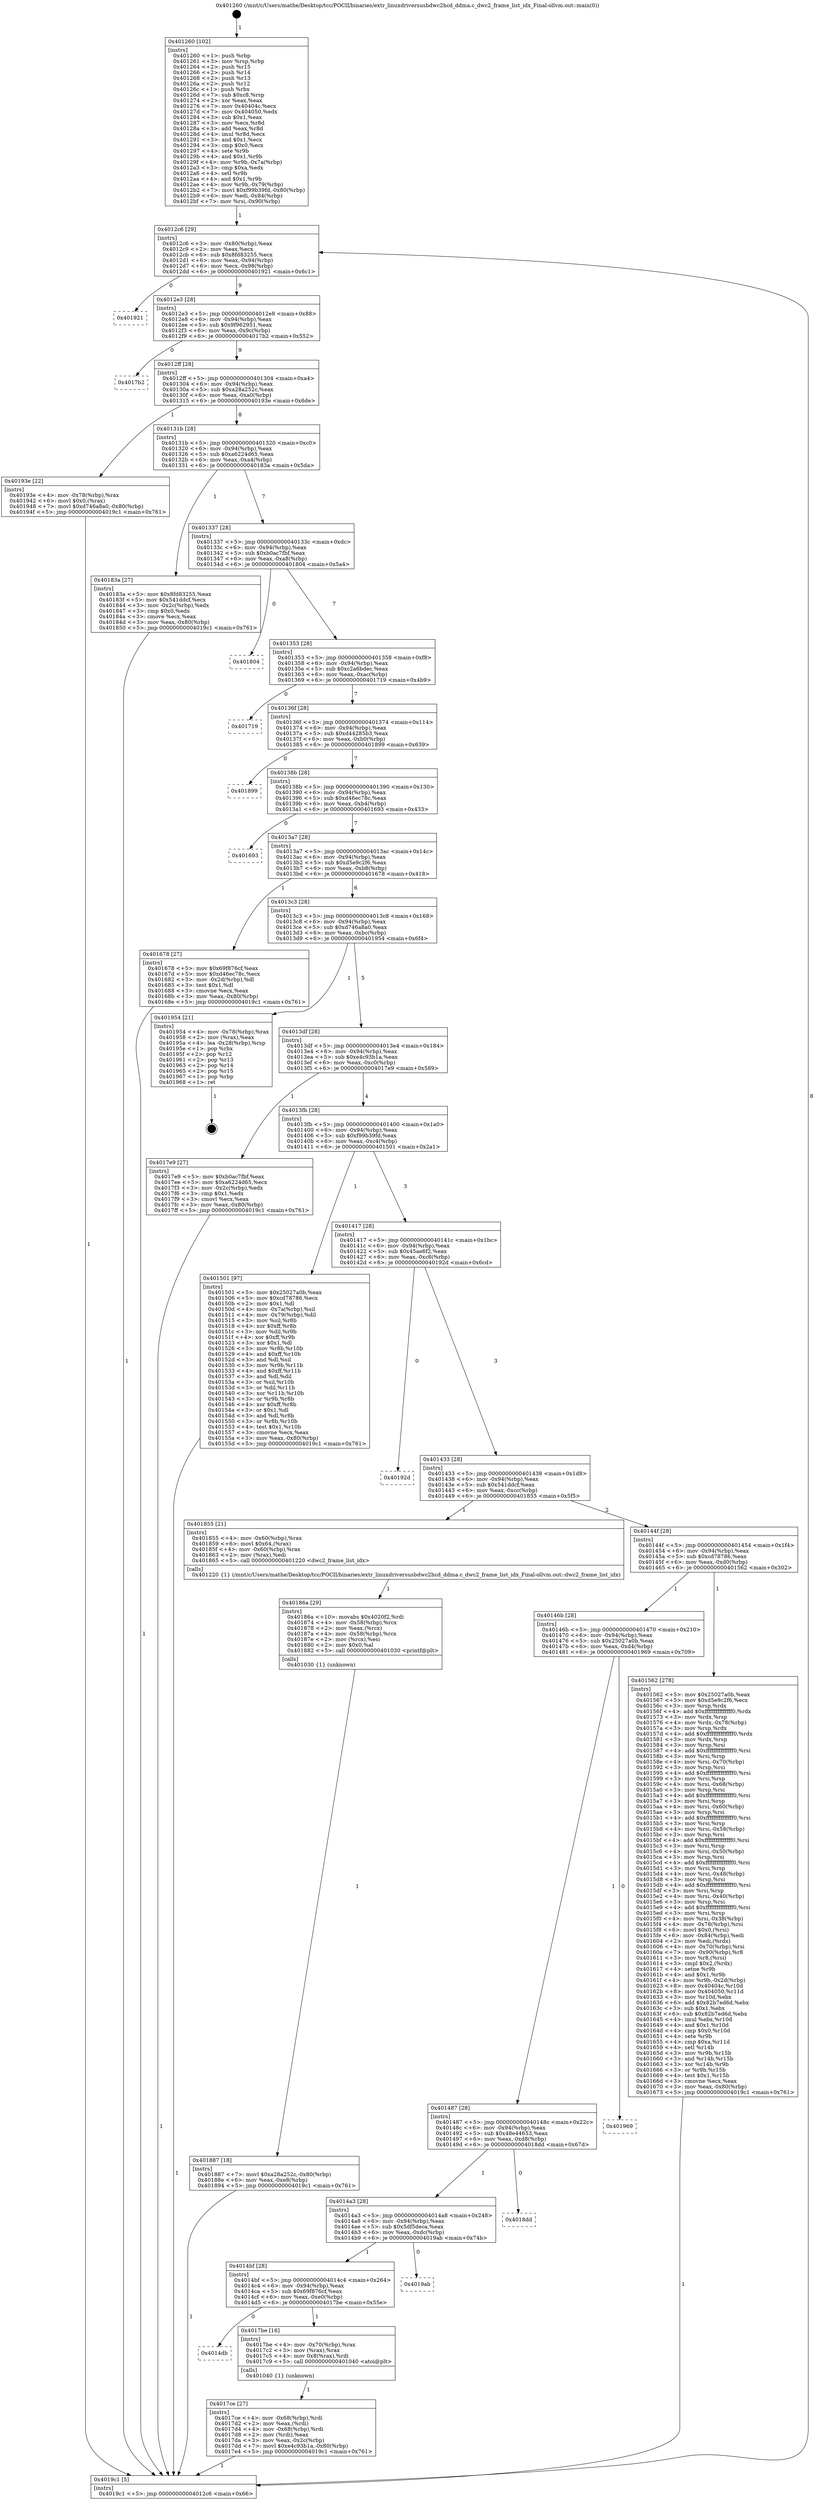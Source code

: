 digraph "0x401260" {
  label = "0x401260 (/mnt/c/Users/mathe/Desktop/tcc/POCII/binaries/extr_linuxdriversusbdwc2hcd_ddma.c_dwc2_frame_list_idx_Final-ollvm.out::main(0))"
  labelloc = "t"
  node[shape=record]

  Entry [label="",width=0.3,height=0.3,shape=circle,fillcolor=black,style=filled]
  "0x4012c6" [label="{
     0x4012c6 [29]\l
     | [instrs]\l
     &nbsp;&nbsp;0x4012c6 \<+3\>: mov -0x80(%rbp),%eax\l
     &nbsp;&nbsp;0x4012c9 \<+2\>: mov %eax,%ecx\l
     &nbsp;&nbsp;0x4012cb \<+6\>: sub $0x8fd83255,%ecx\l
     &nbsp;&nbsp;0x4012d1 \<+6\>: mov %eax,-0x94(%rbp)\l
     &nbsp;&nbsp;0x4012d7 \<+6\>: mov %ecx,-0x98(%rbp)\l
     &nbsp;&nbsp;0x4012dd \<+6\>: je 0000000000401921 \<main+0x6c1\>\l
  }"]
  "0x401921" [label="{
     0x401921\l
  }", style=dashed]
  "0x4012e3" [label="{
     0x4012e3 [28]\l
     | [instrs]\l
     &nbsp;&nbsp;0x4012e3 \<+5\>: jmp 00000000004012e8 \<main+0x88\>\l
     &nbsp;&nbsp;0x4012e8 \<+6\>: mov -0x94(%rbp),%eax\l
     &nbsp;&nbsp;0x4012ee \<+5\>: sub $0x9f962951,%eax\l
     &nbsp;&nbsp;0x4012f3 \<+6\>: mov %eax,-0x9c(%rbp)\l
     &nbsp;&nbsp;0x4012f9 \<+6\>: je 00000000004017b2 \<main+0x552\>\l
  }"]
  Exit [label="",width=0.3,height=0.3,shape=circle,fillcolor=black,style=filled,peripheries=2]
  "0x4017b2" [label="{
     0x4017b2\l
  }", style=dashed]
  "0x4012ff" [label="{
     0x4012ff [28]\l
     | [instrs]\l
     &nbsp;&nbsp;0x4012ff \<+5\>: jmp 0000000000401304 \<main+0xa4\>\l
     &nbsp;&nbsp;0x401304 \<+6\>: mov -0x94(%rbp),%eax\l
     &nbsp;&nbsp;0x40130a \<+5\>: sub $0xa28a252c,%eax\l
     &nbsp;&nbsp;0x40130f \<+6\>: mov %eax,-0xa0(%rbp)\l
     &nbsp;&nbsp;0x401315 \<+6\>: je 000000000040193e \<main+0x6de\>\l
  }"]
  "0x401887" [label="{
     0x401887 [18]\l
     | [instrs]\l
     &nbsp;&nbsp;0x401887 \<+7\>: movl $0xa28a252c,-0x80(%rbp)\l
     &nbsp;&nbsp;0x40188e \<+6\>: mov %eax,-0xe8(%rbp)\l
     &nbsp;&nbsp;0x401894 \<+5\>: jmp 00000000004019c1 \<main+0x761\>\l
  }"]
  "0x40193e" [label="{
     0x40193e [22]\l
     | [instrs]\l
     &nbsp;&nbsp;0x40193e \<+4\>: mov -0x78(%rbp),%rax\l
     &nbsp;&nbsp;0x401942 \<+6\>: movl $0x0,(%rax)\l
     &nbsp;&nbsp;0x401948 \<+7\>: movl $0xd746a8a0,-0x80(%rbp)\l
     &nbsp;&nbsp;0x40194f \<+5\>: jmp 00000000004019c1 \<main+0x761\>\l
  }"]
  "0x40131b" [label="{
     0x40131b [28]\l
     | [instrs]\l
     &nbsp;&nbsp;0x40131b \<+5\>: jmp 0000000000401320 \<main+0xc0\>\l
     &nbsp;&nbsp;0x401320 \<+6\>: mov -0x94(%rbp),%eax\l
     &nbsp;&nbsp;0x401326 \<+5\>: sub $0xa6224d65,%eax\l
     &nbsp;&nbsp;0x40132b \<+6\>: mov %eax,-0xa4(%rbp)\l
     &nbsp;&nbsp;0x401331 \<+6\>: je 000000000040183a \<main+0x5da\>\l
  }"]
  "0x40186a" [label="{
     0x40186a [29]\l
     | [instrs]\l
     &nbsp;&nbsp;0x40186a \<+10\>: movabs $0x4020f2,%rdi\l
     &nbsp;&nbsp;0x401874 \<+4\>: mov -0x58(%rbp),%rcx\l
     &nbsp;&nbsp;0x401878 \<+2\>: mov %eax,(%rcx)\l
     &nbsp;&nbsp;0x40187a \<+4\>: mov -0x58(%rbp),%rcx\l
     &nbsp;&nbsp;0x40187e \<+2\>: mov (%rcx),%esi\l
     &nbsp;&nbsp;0x401880 \<+2\>: mov $0x0,%al\l
     &nbsp;&nbsp;0x401882 \<+5\>: call 0000000000401030 \<printf@plt\>\l
     | [calls]\l
     &nbsp;&nbsp;0x401030 \{1\} (unknown)\l
  }"]
  "0x40183a" [label="{
     0x40183a [27]\l
     | [instrs]\l
     &nbsp;&nbsp;0x40183a \<+5\>: mov $0x8fd83255,%eax\l
     &nbsp;&nbsp;0x40183f \<+5\>: mov $0x541ddcf,%ecx\l
     &nbsp;&nbsp;0x401844 \<+3\>: mov -0x2c(%rbp),%edx\l
     &nbsp;&nbsp;0x401847 \<+3\>: cmp $0x0,%edx\l
     &nbsp;&nbsp;0x40184a \<+3\>: cmove %ecx,%eax\l
     &nbsp;&nbsp;0x40184d \<+3\>: mov %eax,-0x80(%rbp)\l
     &nbsp;&nbsp;0x401850 \<+5\>: jmp 00000000004019c1 \<main+0x761\>\l
  }"]
  "0x401337" [label="{
     0x401337 [28]\l
     | [instrs]\l
     &nbsp;&nbsp;0x401337 \<+5\>: jmp 000000000040133c \<main+0xdc\>\l
     &nbsp;&nbsp;0x40133c \<+6\>: mov -0x94(%rbp),%eax\l
     &nbsp;&nbsp;0x401342 \<+5\>: sub $0xb0ac7fbf,%eax\l
     &nbsp;&nbsp;0x401347 \<+6\>: mov %eax,-0xa8(%rbp)\l
     &nbsp;&nbsp;0x40134d \<+6\>: je 0000000000401804 \<main+0x5a4\>\l
  }"]
  "0x4017ce" [label="{
     0x4017ce [27]\l
     | [instrs]\l
     &nbsp;&nbsp;0x4017ce \<+4\>: mov -0x68(%rbp),%rdi\l
     &nbsp;&nbsp;0x4017d2 \<+2\>: mov %eax,(%rdi)\l
     &nbsp;&nbsp;0x4017d4 \<+4\>: mov -0x68(%rbp),%rdi\l
     &nbsp;&nbsp;0x4017d8 \<+2\>: mov (%rdi),%eax\l
     &nbsp;&nbsp;0x4017da \<+3\>: mov %eax,-0x2c(%rbp)\l
     &nbsp;&nbsp;0x4017dd \<+7\>: movl $0xe4c93b1a,-0x80(%rbp)\l
     &nbsp;&nbsp;0x4017e4 \<+5\>: jmp 00000000004019c1 \<main+0x761\>\l
  }"]
  "0x401804" [label="{
     0x401804\l
  }", style=dashed]
  "0x401353" [label="{
     0x401353 [28]\l
     | [instrs]\l
     &nbsp;&nbsp;0x401353 \<+5\>: jmp 0000000000401358 \<main+0xf8\>\l
     &nbsp;&nbsp;0x401358 \<+6\>: mov -0x94(%rbp),%eax\l
     &nbsp;&nbsp;0x40135e \<+5\>: sub $0xc2a6bdec,%eax\l
     &nbsp;&nbsp;0x401363 \<+6\>: mov %eax,-0xac(%rbp)\l
     &nbsp;&nbsp;0x401369 \<+6\>: je 0000000000401719 \<main+0x4b9\>\l
  }"]
  "0x4014db" [label="{
     0x4014db\l
  }", style=dashed]
  "0x401719" [label="{
     0x401719\l
  }", style=dashed]
  "0x40136f" [label="{
     0x40136f [28]\l
     | [instrs]\l
     &nbsp;&nbsp;0x40136f \<+5\>: jmp 0000000000401374 \<main+0x114\>\l
     &nbsp;&nbsp;0x401374 \<+6\>: mov -0x94(%rbp),%eax\l
     &nbsp;&nbsp;0x40137a \<+5\>: sub $0xd44285b3,%eax\l
     &nbsp;&nbsp;0x40137f \<+6\>: mov %eax,-0xb0(%rbp)\l
     &nbsp;&nbsp;0x401385 \<+6\>: je 0000000000401899 \<main+0x639\>\l
  }"]
  "0x4017be" [label="{
     0x4017be [16]\l
     | [instrs]\l
     &nbsp;&nbsp;0x4017be \<+4\>: mov -0x70(%rbp),%rax\l
     &nbsp;&nbsp;0x4017c2 \<+3\>: mov (%rax),%rax\l
     &nbsp;&nbsp;0x4017c5 \<+4\>: mov 0x8(%rax),%rdi\l
     &nbsp;&nbsp;0x4017c9 \<+5\>: call 0000000000401040 \<atoi@plt\>\l
     | [calls]\l
     &nbsp;&nbsp;0x401040 \{1\} (unknown)\l
  }"]
  "0x401899" [label="{
     0x401899\l
  }", style=dashed]
  "0x40138b" [label="{
     0x40138b [28]\l
     | [instrs]\l
     &nbsp;&nbsp;0x40138b \<+5\>: jmp 0000000000401390 \<main+0x130\>\l
     &nbsp;&nbsp;0x401390 \<+6\>: mov -0x94(%rbp),%eax\l
     &nbsp;&nbsp;0x401396 \<+5\>: sub $0xd46ec78c,%eax\l
     &nbsp;&nbsp;0x40139b \<+6\>: mov %eax,-0xb4(%rbp)\l
     &nbsp;&nbsp;0x4013a1 \<+6\>: je 0000000000401693 \<main+0x433\>\l
  }"]
  "0x4014bf" [label="{
     0x4014bf [28]\l
     | [instrs]\l
     &nbsp;&nbsp;0x4014bf \<+5\>: jmp 00000000004014c4 \<main+0x264\>\l
     &nbsp;&nbsp;0x4014c4 \<+6\>: mov -0x94(%rbp),%eax\l
     &nbsp;&nbsp;0x4014ca \<+5\>: sub $0x69f876cf,%eax\l
     &nbsp;&nbsp;0x4014cf \<+6\>: mov %eax,-0xe0(%rbp)\l
     &nbsp;&nbsp;0x4014d5 \<+6\>: je 00000000004017be \<main+0x55e\>\l
  }"]
  "0x401693" [label="{
     0x401693\l
  }", style=dashed]
  "0x4013a7" [label="{
     0x4013a7 [28]\l
     | [instrs]\l
     &nbsp;&nbsp;0x4013a7 \<+5\>: jmp 00000000004013ac \<main+0x14c\>\l
     &nbsp;&nbsp;0x4013ac \<+6\>: mov -0x94(%rbp),%eax\l
     &nbsp;&nbsp;0x4013b2 \<+5\>: sub $0xd5e9c2f6,%eax\l
     &nbsp;&nbsp;0x4013b7 \<+6\>: mov %eax,-0xb8(%rbp)\l
     &nbsp;&nbsp;0x4013bd \<+6\>: je 0000000000401678 \<main+0x418\>\l
  }"]
  "0x4019ab" [label="{
     0x4019ab\l
  }", style=dashed]
  "0x401678" [label="{
     0x401678 [27]\l
     | [instrs]\l
     &nbsp;&nbsp;0x401678 \<+5\>: mov $0x69f876cf,%eax\l
     &nbsp;&nbsp;0x40167d \<+5\>: mov $0xd46ec78c,%ecx\l
     &nbsp;&nbsp;0x401682 \<+3\>: mov -0x2d(%rbp),%dl\l
     &nbsp;&nbsp;0x401685 \<+3\>: test $0x1,%dl\l
     &nbsp;&nbsp;0x401688 \<+3\>: cmovne %ecx,%eax\l
     &nbsp;&nbsp;0x40168b \<+3\>: mov %eax,-0x80(%rbp)\l
     &nbsp;&nbsp;0x40168e \<+5\>: jmp 00000000004019c1 \<main+0x761\>\l
  }"]
  "0x4013c3" [label="{
     0x4013c3 [28]\l
     | [instrs]\l
     &nbsp;&nbsp;0x4013c3 \<+5\>: jmp 00000000004013c8 \<main+0x168\>\l
     &nbsp;&nbsp;0x4013c8 \<+6\>: mov -0x94(%rbp),%eax\l
     &nbsp;&nbsp;0x4013ce \<+5\>: sub $0xd746a8a0,%eax\l
     &nbsp;&nbsp;0x4013d3 \<+6\>: mov %eax,-0xbc(%rbp)\l
     &nbsp;&nbsp;0x4013d9 \<+6\>: je 0000000000401954 \<main+0x6f4\>\l
  }"]
  "0x4014a3" [label="{
     0x4014a3 [28]\l
     | [instrs]\l
     &nbsp;&nbsp;0x4014a3 \<+5\>: jmp 00000000004014a8 \<main+0x248\>\l
     &nbsp;&nbsp;0x4014a8 \<+6\>: mov -0x94(%rbp),%eax\l
     &nbsp;&nbsp;0x4014ae \<+5\>: sub $0x5df5deca,%eax\l
     &nbsp;&nbsp;0x4014b3 \<+6\>: mov %eax,-0xdc(%rbp)\l
     &nbsp;&nbsp;0x4014b9 \<+6\>: je 00000000004019ab \<main+0x74b\>\l
  }"]
  "0x401954" [label="{
     0x401954 [21]\l
     | [instrs]\l
     &nbsp;&nbsp;0x401954 \<+4\>: mov -0x78(%rbp),%rax\l
     &nbsp;&nbsp;0x401958 \<+2\>: mov (%rax),%eax\l
     &nbsp;&nbsp;0x40195a \<+4\>: lea -0x28(%rbp),%rsp\l
     &nbsp;&nbsp;0x40195e \<+1\>: pop %rbx\l
     &nbsp;&nbsp;0x40195f \<+2\>: pop %r12\l
     &nbsp;&nbsp;0x401961 \<+2\>: pop %r13\l
     &nbsp;&nbsp;0x401963 \<+2\>: pop %r14\l
     &nbsp;&nbsp;0x401965 \<+2\>: pop %r15\l
     &nbsp;&nbsp;0x401967 \<+1\>: pop %rbp\l
     &nbsp;&nbsp;0x401968 \<+1\>: ret\l
  }"]
  "0x4013df" [label="{
     0x4013df [28]\l
     | [instrs]\l
     &nbsp;&nbsp;0x4013df \<+5\>: jmp 00000000004013e4 \<main+0x184\>\l
     &nbsp;&nbsp;0x4013e4 \<+6\>: mov -0x94(%rbp),%eax\l
     &nbsp;&nbsp;0x4013ea \<+5\>: sub $0xe4c93b1a,%eax\l
     &nbsp;&nbsp;0x4013ef \<+6\>: mov %eax,-0xc0(%rbp)\l
     &nbsp;&nbsp;0x4013f5 \<+6\>: je 00000000004017e9 \<main+0x589\>\l
  }"]
  "0x4018dd" [label="{
     0x4018dd\l
  }", style=dashed]
  "0x4017e9" [label="{
     0x4017e9 [27]\l
     | [instrs]\l
     &nbsp;&nbsp;0x4017e9 \<+5\>: mov $0xb0ac7fbf,%eax\l
     &nbsp;&nbsp;0x4017ee \<+5\>: mov $0xa6224d65,%ecx\l
     &nbsp;&nbsp;0x4017f3 \<+3\>: mov -0x2c(%rbp),%edx\l
     &nbsp;&nbsp;0x4017f6 \<+3\>: cmp $0x1,%edx\l
     &nbsp;&nbsp;0x4017f9 \<+3\>: cmovl %ecx,%eax\l
     &nbsp;&nbsp;0x4017fc \<+3\>: mov %eax,-0x80(%rbp)\l
     &nbsp;&nbsp;0x4017ff \<+5\>: jmp 00000000004019c1 \<main+0x761\>\l
  }"]
  "0x4013fb" [label="{
     0x4013fb [28]\l
     | [instrs]\l
     &nbsp;&nbsp;0x4013fb \<+5\>: jmp 0000000000401400 \<main+0x1a0\>\l
     &nbsp;&nbsp;0x401400 \<+6\>: mov -0x94(%rbp),%eax\l
     &nbsp;&nbsp;0x401406 \<+5\>: sub $0xf99b39fd,%eax\l
     &nbsp;&nbsp;0x40140b \<+6\>: mov %eax,-0xc4(%rbp)\l
     &nbsp;&nbsp;0x401411 \<+6\>: je 0000000000401501 \<main+0x2a1\>\l
  }"]
  "0x401487" [label="{
     0x401487 [28]\l
     | [instrs]\l
     &nbsp;&nbsp;0x401487 \<+5\>: jmp 000000000040148c \<main+0x22c\>\l
     &nbsp;&nbsp;0x40148c \<+6\>: mov -0x94(%rbp),%eax\l
     &nbsp;&nbsp;0x401492 \<+5\>: sub $0x48e44653,%eax\l
     &nbsp;&nbsp;0x401497 \<+6\>: mov %eax,-0xd8(%rbp)\l
     &nbsp;&nbsp;0x40149d \<+6\>: je 00000000004018dd \<main+0x67d\>\l
  }"]
  "0x401501" [label="{
     0x401501 [97]\l
     | [instrs]\l
     &nbsp;&nbsp;0x401501 \<+5\>: mov $0x25027a0b,%eax\l
     &nbsp;&nbsp;0x401506 \<+5\>: mov $0xcd78786,%ecx\l
     &nbsp;&nbsp;0x40150b \<+2\>: mov $0x1,%dl\l
     &nbsp;&nbsp;0x40150d \<+4\>: mov -0x7a(%rbp),%sil\l
     &nbsp;&nbsp;0x401511 \<+4\>: mov -0x79(%rbp),%dil\l
     &nbsp;&nbsp;0x401515 \<+3\>: mov %sil,%r8b\l
     &nbsp;&nbsp;0x401518 \<+4\>: xor $0xff,%r8b\l
     &nbsp;&nbsp;0x40151c \<+3\>: mov %dil,%r9b\l
     &nbsp;&nbsp;0x40151f \<+4\>: xor $0xff,%r9b\l
     &nbsp;&nbsp;0x401523 \<+3\>: xor $0x1,%dl\l
     &nbsp;&nbsp;0x401526 \<+3\>: mov %r8b,%r10b\l
     &nbsp;&nbsp;0x401529 \<+4\>: and $0xff,%r10b\l
     &nbsp;&nbsp;0x40152d \<+3\>: and %dl,%sil\l
     &nbsp;&nbsp;0x401530 \<+3\>: mov %r9b,%r11b\l
     &nbsp;&nbsp;0x401533 \<+4\>: and $0xff,%r11b\l
     &nbsp;&nbsp;0x401537 \<+3\>: and %dl,%dil\l
     &nbsp;&nbsp;0x40153a \<+3\>: or %sil,%r10b\l
     &nbsp;&nbsp;0x40153d \<+3\>: or %dil,%r11b\l
     &nbsp;&nbsp;0x401540 \<+3\>: xor %r11b,%r10b\l
     &nbsp;&nbsp;0x401543 \<+3\>: or %r9b,%r8b\l
     &nbsp;&nbsp;0x401546 \<+4\>: xor $0xff,%r8b\l
     &nbsp;&nbsp;0x40154a \<+3\>: or $0x1,%dl\l
     &nbsp;&nbsp;0x40154d \<+3\>: and %dl,%r8b\l
     &nbsp;&nbsp;0x401550 \<+3\>: or %r8b,%r10b\l
     &nbsp;&nbsp;0x401553 \<+4\>: test $0x1,%r10b\l
     &nbsp;&nbsp;0x401557 \<+3\>: cmovne %ecx,%eax\l
     &nbsp;&nbsp;0x40155a \<+3\>: mov %eax,-0x80(%rbp)\l
     &nbsp;&nbsp;0x40155d \<+5\>: jmp 00000000004019c1 \<main+0x761\>\l
  }"]
  "0x401417" [label="{
     0x401417 [28]\l
     | [instrs]\l
     &nbsp;&nbsp;0x401417 \<+5\>: jmp 000000000040141c \<main+0x1bc\>\l
     &nbsp;&nbsp;0x40141c \<+6\>: mov -0x94(%rbp),%eax\l
     &nbsp;&nbsp;0x401422 \<+5\>: sub $0x45ae6f2,%eax\l
     &nbsp;&nbsp;0x401427 \<+6\>: mov %eax,-0xc8(%rbp)\l
     &nbsp;&nbsp;0x40142d \<+6\>: je 000000000040192d \<main+0x6cd\>\l
  }"]
  "0x4019c1" [label="{
     0x4019c1 [5]\l
     | [instrs]\l
     &nbsp;&nbsp;0x4019c1 \<+5\>: jmp 00000000004012c6 \<main+0x66\>\l
  }"]
  "0x401260" [label="{
     0x401260 [102]\l
     | [instrs]\l
     &nbsp;&nbsp;0x401260 \<+1\>: push %rbp\l
     &nbsp;&nbsp;0x401261 \<+3\>: mov %rsp,%rbp\l
     &nbsp;&nbsp;0x401264 \<+2\>: push %r15\l
     &nbsp;&nbsp;0x401266 \<+2\>: push %r14\l
     &nbsp;&nbsp;0x401268 \<+2\>: push %r13\l
     &nbsp;&nbsp;0x40126a \<+2\>: push %r12\l
     &nbsp;&nbsp;0x40126c \<+1\>: push %rbx\l
     &nbsp;&nbsp;0x40126d \<+7\>: sub $0xc8,%rsp\l
     &nbsp;&nbsp;0x401274 \<+2\>: xor %eax,%eax\l
     &nbsp;&nbsp;0x401276 \<+7\>: mov 0x40404c,%ecx\l
     &nbsp;&nbsp;0x40127d \<+7\>: mov 0x404050,%edx\l
     &nbsp;&nbsp;0x401284 \<+3\>: sub $0x1,%eax\l
     &nbsp;&nbsp;0x401287 \<+3\>: mov %ecx,%r8d\l
     &nbsp;&nbsp;0x40128a \<+3\>: add %eax,%r8d\l
     &nbsp;&nbsp;0x40128d \<+4\>: imul %r8d,%ecx\l
     &nbsp;&nbsp;0x401291 \<+3\>: and $0x1,%ecx\l
     &nbsp;&nbsp;0x401294 \<+3\>: cmp $0x0,%ecx\l
     &nbsp;&nbsp;0x401297 \<+4\>: sete %r9b\l
     &nbsp;&nbsp;0x40129b \<+4\>: and $0x1,%r9b\l
     &nbsp;&nbsp;0x40129f \<+4\>: mov %r9b,-0x7a(%rbp)\l
     &nbsp;&nbsp;0x4012a3 \<+3\>: cmp $0xa,%edx\l
     &nbsp;&nbsp;0x4012a6 \<+4\>: setl %r9b\l
     &nbsp;&nbsp;0x4012aa \<+4\>: and $0x1,%r9b\l
     &nbsp;&nbsp;0x4012ae \<+4\>: mov %r9b,-0x79(%rbp)\l
     &nbsp;&nbsp;0x4012b2 \<+7\>: movl $0xf99b39fd,-0x80(%rbp)\l
     &nbsp;&nbsp;0x4012b9 \<+6\>: mov %edi,-0x84(%rbp)\l
     &nbsp;&nbsp;0x4012bf \<+7\>: mov %rsi,-0x90(%rbp)\l
  }"]
  "0x401969" [label="{
     0x401969\l
  }", style=dashed]
  "0x40192d" [label="{
     0x40192d\l
  }", style=dashed]
  "0x401433" [label="{
     0x401433 [28]\l
     | [instrs]\l
     &nbsp;&nbsp;0x401433 \<+5\>: jmp 0000000000401438 \<main+0x1d8\>\l
     &nbsp;&nbsp;0x401438 \<+6\>: mov -0x94(%rbp),%eax\l
     &nbsp;&nbsp;0x40143e \<+5\>: sub $0x541ddcf,%eax\l
     &nbsp;&nbsp;0x401443 \<+6\>: mov %eax,-0xcc(%rbp)\l
     &nbsp;&nbsp;0x401449 \<+6\>: je 0000000000401855 \<main+0x5f5\>\l
  }"]
  "0x40146b" [label="{
     0x40146b [28]\l
     | [instrs]\l
     &nbsp;&nbsp;0x40146b \<+5\>: jmp 0000000000401470 \<main+0x210\>\l
     &nbsp;&nbsp;0x401470 \<+6\>: mov -0x94(%rbp),%eax\l
     &nbsp;&nbsp;0x401476 \<+5\>: sub $0x25027a0b,%eax\l
     &nbsp;&nbsp;0x40147b \<+6\>: mov %eax,-0xd4(%rbp)\l
     &nbsp;&nbsp;0x401481 \<+6\>: je 0000000000401969 \<main+0x709\>\l
  }"]
  "0x401855" [label="{
     0x401855 [21]\l
     | [instrs]\l
     &nbsp;&nbsp;0x401855 \<+4\>: mov -0x60(%rbp),%rax\l
     &nbsp;&nbsp;0x401859 \<+6\>: movl $0x64,(%rax)\l
     &nbsp;&nbsp;0x40185f \<+4\>: mov -0x60(%rbp),%rax\l
     &nbsp;&nbsp;0x401863 \<+2\>: mov (%rax),%edi\l
     &nbsp;&nbsp;0x401865 \<+5\>: call 0000000000401220 \<dwc2_frame_list_idx\>\l
     | [calls]\l
     &nbsp;&nbsp;0x401220 \{1\} (/mnt/c/Users/mathe/Desktop/tcc/POCII/binaries/extr_linuxdriversusbdwc2hcd_ddma.c_dwc2_frame_list_idx_Final-ollvm.out::dwc2_frame_list_idx)\l
  }"]
  "0x40144f" [label="{
     0x40144f [28]\l
     | [instrs]\l
     &nbsp;&nbsp;0x40144f \<+5\>: jmp 0000000000401454 \<main+0x1f4\>\l
     &nbsp;&nbsp;0x401454 \<+6\>: mov -0x94(%rbp),%eax\l
     &nbsp;&nbsp;0x40145a \<+5\>: sub $0xcd78786,%eax\l
     &nbsp;&nbsp;0x40145f \<+6\>: mov %eax,-0xd0(%rbp)\l
     &nbsp;&nbsp;0x401465 \<+6\>: je 0000000000401562 \<main+0x302\>\l
  }"]
  "0x401562" [label="{
     0x401562 [278]\l
     | [instrs]\l
     &nbsp;&nbsp;0x401562 \<+5\>: mov $0x25027a0b,%eax\l
     &nbsp;&nbsp;0x401567 \<+5\>: mov $0xd5e9c2f6,%ecx\l
     &nbsp;&nbsp;0x40156c \<+3\>: mov %rsp,%rdx\l
     &nbsp;&nbsp;0x40156f \<+4\>: add $0xfffffffffffffff0,%rdx\l
     &nbsp;&nbsp;0x401573 \<+3\>: mov %rdx,%rsp\l
     &nbsp;&nbsp;0x401576 \<+4\>: mov %rdx,-0x78(%rbp)\l
     &nbsp;&nbsp;0x40157a \<+3\>: mov %rsp,%rdx\l
     &nbsp;&nbsp;0x40157d \<+4\>: add $0xfffffffffffffff0,%rdx\l
     &nbsp;&nbsp;0x401581 \<+3\>: mov %rdx,%rsp\l
     &nbsp;&nbsp;0x401584 \<+3\>: mov %rsp,%rsi\l
     &nbsp;&nbsp;0x401587 \<+4\>: add $0xfffffffffffffff0,%rsi\l
     &nbsp;&nbsp;0x40158b \<+3\>: mov %rsi,%rsp\l
     &nbsp;&nbsp;0x40158e \<+4\>: mov %rsi,-0x70(%rbp)\l
     &nbsp;&nbsp;0x401592 \<+3\>: mov %rsp,%rsi\l
     &nbsp;&nbsp;0x401595 \<+4\>: add $0xfffffffffffffff0,%rsi\l
     &nbsp;&nbsp;0x401599 \<+3\>: mov %rsi,%rsp\l
     &nbsp;&nbsp;0x40159c \<+4\>: mov %rsi,-0x68(%rbp)\l
     &nbsp;&nbsp;0x4015a0 \<+3\>: mov %rsp,%rsi\l
     &nbsp;&nbsp;0x4015a3 \<+4\>: add $0xfffffffffffffff0,%rsi\l
     &nbsp;&nbsp;0x4015a7 \<+3\>: mov %rsi,%rsp\l
     &nbsp;&nbsp;0x4015aa \<+4\>: mov %rsi,-0x60(%rbp)\l
     &nbsp;&nbsp;0x4015ae \<+3\>: mov %rsp,%rsi\l
     &nbsp;&nbsp;0x4015b1 \<+4\>: add $0xfffffffffffffff0,%rsi\l
     &nbsp;&nbsp;0x4015b5 \<+3\>: mov %rsi,%rsp\l
     &nbsp;&nbsp;0x4015b8 \<+4\>: mov %rsi,-0x58(%rbp)\l
     &nbsp;&nbsp;0x4015bc \<+3\>: mov %rsp,%rsi\l
     &nbsp;&nbsp;0x4015bf \<+4\>: add $0xfffffffffffffff0,%rsi\l
     &nbsp;&nbsp;0x4015c3 \<+3\>: mov %rsi,%rsp\l
     &nbsp;&nbsp;0x4015c6 \<+4\>: mov %rsi,-0x50(%rbp)\l
     &nbsp;&nbsp;0x4015ca \<+3\>: mov %rsp,%rsi\l
     &nbsp;&nbsp;0x4015cd \<+4\>: add $0xfffffffffffffff0,%rsi\l
     &nbsp;&nbsp;0x4015d1 \<+3\>: mov %rsi,%rsp\l
     &nbsp;&nbsp;0x4015d4 \<+4\>: mov %rsi,-0x48(%rbp)\l
     &nbsp;&nbsp;0x4015d8 \<+3\>: mov %rsp,%rsi\l
     &nbsp;&nbsp;0x4015db \<+4\>: add $0xfffffffffffffff0,%rsi\l
     &nbsp;&nbsp;0x4015df \<+3\>: mov %rsi,%rsp\l
     &nbsp;&nbsp;0x4015e2 \<+4\>: mov %rsi,-0x40(%rbp)\l
     &nbsp;&nbsp;0x4015e6 \<+3\>: mov %rsp,%rsi\l
     &nbsp;&nbsp;0x4015e9 \<+4\>: add $0xfffffffffffffff0,%rsi\l
     &nbsp;&nbsp;0x4015ed \<+3\>: mov %rsi,%rsp\l
     &nbsp;&nbsp;0x4015f0 \<+4\>: mov %rsi,-0x38(%rbp)\l
     &nbsp;&nbsp;0x4015f4 \<+4\>: mov -0x78(%rbp),%rsi\l
     &nbsp;&nbsp;0x4015f8 \<+6\>: movl $0x0,(%rsi)\l
     &nbsp;&nbsp;0x4015fe \<+6\>: mov -0x84(%rbp),%edi\l
     &nbsp;&nbsp;0x401604 \<+2\>: mov %edi,(%rdx)\l
     &nbsp;&nbsp;0x401606 \<+4\>: mov -0x70(%rbp),%rsi\l
     &nbsp;&nbsp;0x40160a \<+7\>: mov -0x90(%rbp),%r8\l
     &nbsp;&nbsp;0x401611 \<+3\>: mov %r8,(%rsi)\l
     &nbsp;&nbsp;0x401614 \<+3\>: cmpl $0x2,(%rdx)\l
     &nbsp;&nbsp;0x401617 \<+4\>: setne %r9b\l
     &nbsp;&nbsp;0x40161b \<+4\>: and $0x1,%r9b\l
     &nbsp;&nbsp;0x40161f \<+4\>: mov %r9b,-0x2d(%rbp)\l
     &nbsp;&nbsp;0x401623 \<+8\>: mov 0x40404c,%r10d\l
     &nbsp;&nbsp;0x40162b \<+8\>: mov 0x404050,%r11d\l
     &nbsp;&nbsp;0x401633 \<+3\>: mov %r10d,%ebx\l
     &nbsp;&nbsp;0x401636 \<+6\>: add $0x82b7ed6d,%ebx\l
     &nbsp;&nbsp;0x40163c \<+3\>: sub $0x1,%ebx\l
     &nbsp;&nbsp;0x40163f \<+6\>: sub $0x82b7ed6d,%ebx\l
     &nbsp;&nbsp;0x401645 \<+4\>: imul %ebx,%r10d\l
     &nbsp;&nbsp;0x401649 \<+4\>: and $0x1,%r10d\l
     &nbsp;&nbsp;0x40164d \<+4\>: cmp $0x0,%r10d\l
     &nbsp;&nbsp;0x401651 \<+4\>: sete %r9b\l
     &nbsp;&nbsp;0x401655 \<+4\>: cmp $0xa,%r11d\l
     &nbsp;&nbsp;0x401659 \<+4\>: setl %r14b\l
     &nbsp;&nbsp;0x40165d \<+3\>: mov %r9b,%r15b\l
     &nbsp;&nbsp;0x401660 \<+3\>: and %r14b,%r15b\l
     &nbsp;&nbsp;0x401663 \<+3\>: xor %r14b,%r9b\l
     &nbsp;&nbsp;0x401666 \<+3\>: or %r9b,%r15b\l
     &nbsp;&nbsp;0x401669 \<+4\>: test $0x1,%r15b\l
     &nbsp;&nbsp;0x40166d \<+3\>: cmovne %ecx,%eax\l
     &nbsp;&nbsp;0x401670 \<+3\>: mov %eax,-0x80(%rbp)\l
     &nbsp;&nbsp;0x401673 \<+5\>: jmp 00000000004019c1 \<main+0x761\>\l
  }"]
  Entry -> "0x401260" [label=" 1"]
  "0x4012c6" -> "0x401921" [label=" 0"]
  "0x4012c6" -> "0x4012e3" [label=" 9"]
  "0x401954" -> Exit [label=" 1"]
  "0x4012e3" -> "0x4017b2" [label=" 0"]
  "0x4012e3" -> "0x4012ff" [label=" 9"]
  "0x40193e" -> "0x4019c1" [label=" 1"]
  "0x4012ff" -> "0x40193e" [label=" 1"]
  "0x4012ff" -> "0x40131b" [label=" 8"]
  "0x401887" -> "0x4019c1" [label=" 1"]
  "0x40131b" -> "0x40183a" [label=" 1"]
  "0x40131b" -> "0x401337" [label=" 7"]
  "0x40186a" -> "0x401887" [label=" 1"]
  "0x401337" -> "0x401804" [label=" 0"]
  "0x401337" -> "0x401353" [label=" 7"]
  "0x401855" -> "0x40186a" [label=" 1"]
  "0x401353" -> "0x401719" [label=" 0"]
  "0x401353" -> "0x40136f" [label=" 7"]
  "0x40183a" -> "0x4019c1" [label=" 1"]
  "0x40136f" -> "0x401899" [label=" 0"]
  "0x40136f" -> "0x40138b" [label=" 7"]
  "0x4017e9" -> "0x4019c1" [label=" 1"]
  "0x40138b" -> "0x401693" [label=" 0"]
  "0x40138b" -> "0x4013a7" [label=" 7"]
  "0x4017be" -> "0x4017ce" [label=" 1"]
  "0x4013a7" -> "0x401678" [label=" 1"]
  "0x4013a7" -> "0x4013c3" [label=" 6"]
  "0x4014bf" -> "0x4014db" [label=" 0"]
  "0x4013c3" -> "0x401954" [label=" 1"]
  "0x4013c3" -> "0x4013df" [label=" 5"]
  "0x4017ce" -> "0x4019c1" [label=" 1"]
  "0x4013df" -> "0x4017e9" [label=" 1"]
  "0x4013df" -> "0x4013fb" [label=" 4"]
  "0x4014a3" -> "0x4014bf" [label=" 1"]
  "0x4013fb" -> "0x401501" [label=" 1"]
  "0x4013fb" -> "0x401417" [label=" 3"]
  "0x401501" -> "0x4019c1" [label=" 1"]
  "0x401260" -> "0x4012c6" [label=" 1"]
  "0x4019c1" -> "0x4012c6" [label=" 8"]
  "0x4014bf" -> "0x4017be" [label=" 1"]
  "0x401417" -> "0x40192d" [label=" 0"]
  "0x401417" -> "0x401433" [label=" 3"]
  "0x401487" -> "0x4014a3" [label=" 1"]
  "0x401433" -> "0x401855" [label=" 1"]
  "0x401433" -> "0x40144f" [label=" 2"]
  "0x40146b" -> "0x401487" [label=" 1"]
  "0x40144f" -> "0x401562" [label=" 1"]
  "0x40144f" -> "0x40146b" [label=" 1"]
  "0x4014a3" -> "0x4019ab" [label=" 0"]
  "0x401562" -> "0x4019c1" [label=" 1"]
  "0x401678" -> "0x4019c1" [label=" 1"]
  "0x401487" -> "0x4018dd" [label=" 0"]
  "0x40146b" -> "0x401969" [label=" 0"]
}
